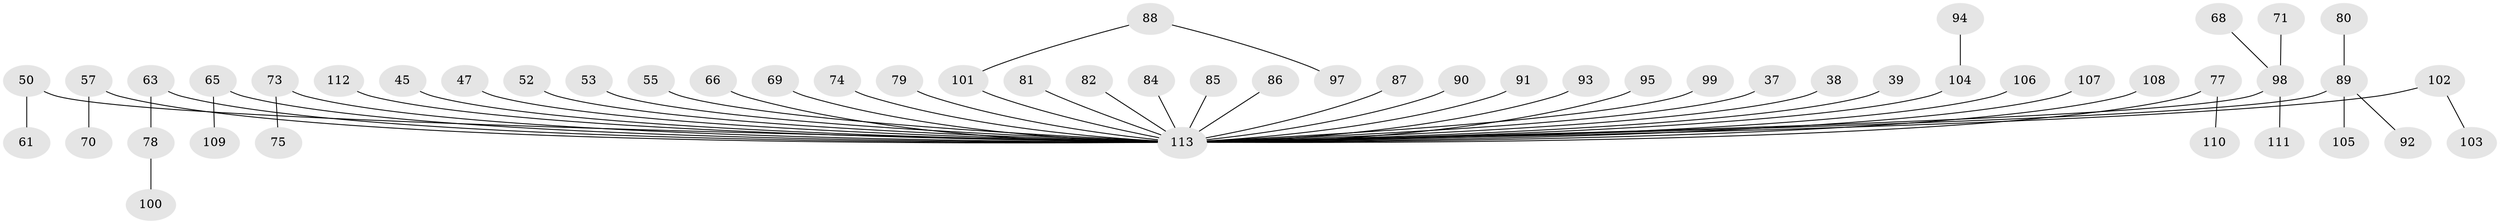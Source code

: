 // original degree distribution, {5: 0.035398230088495575, 4: 0.08849557522123894, 8: 0.008849557522123894, 1: 0.5221238938053098, 3: 0.09734513274336283, 6: 0.017699115044247787, 2: 0.23008849557522124}
// Generated by graph-tools (version 1.1) at 2025/52/03/09/25 04:52:22]
// undirected, 56 vertices, 55 edges
graph export_dot {
graph [start="1"]
  node [color=gray90,style=filled];
  37;
  38;
  39;
  45;
  47;
  50;
  52;
  53;
  55;
  57;
  61;
  63;
  65;
  66;
  68;
  69;
  70;
  71;
  73;
  74;
  75;
  77;
  78;
  79;
  80;
  81;
  82;
  84;
  85;
  86;
  87;
  88;
  89 [super="+44+76+72"];
  90;
  91;
  92;
  93;
  94;
  95;
  97;
  98 [super="+59"];
  99;
  100;
  101 [super="+9+13+42"];
  102;
  103;
  104 [super="+64"];
  105;
  106;
  107;
  108;
  109;
  110;
  111;
  112;
  113 [super="+17+96+21+41+29+67+83+56+14+26+28+31+34+36+62+35"];
  37 -- 113;
  38 -- 113;
  39 -- 113;
  45 -- 113;
  47 -- 113;
  50 -- 61;
  50 -- 113;
  52 -- 113;
  53 -- 113;
  55 -- 113;
  57 -- 70;
  57 -- 113;
  63 -- 78;
  63 -- 113;
  65 -- 109;
  65 -- 113;
  66 -- 113;
  68 -- 98;
  69 -- 113;
  71 -- 98;
  73 -- 75;
  73 -- 113;
  74 -- 113;
  77 -- 110;
  77 -- 113;
  78 -- 100;
  79 -- 113;
  80 -- 89;
  81 -- 113;
  82 -- 113;
  84 -- 113;
  85 -- 113;
  86 -- 113;
  87 -- 113;
  88 -- 97;
  88 -- 101;
  89 -- 105;
  89 -- 92;
  89 -- 113;
  90 -- 113;
  91 -- 113;
  93 -- 113;
  94 -- 104;
  95 -- 113;
  98 -- 113;
  98 -- 111;
  99 -- 113;
  101 -- 113;
  102 -- 103;
  102 -- 113;
  104 -- 113;
  106 -- 113;
  107 -- 113;
  108 -- 113;
  112 -- 113;
}
